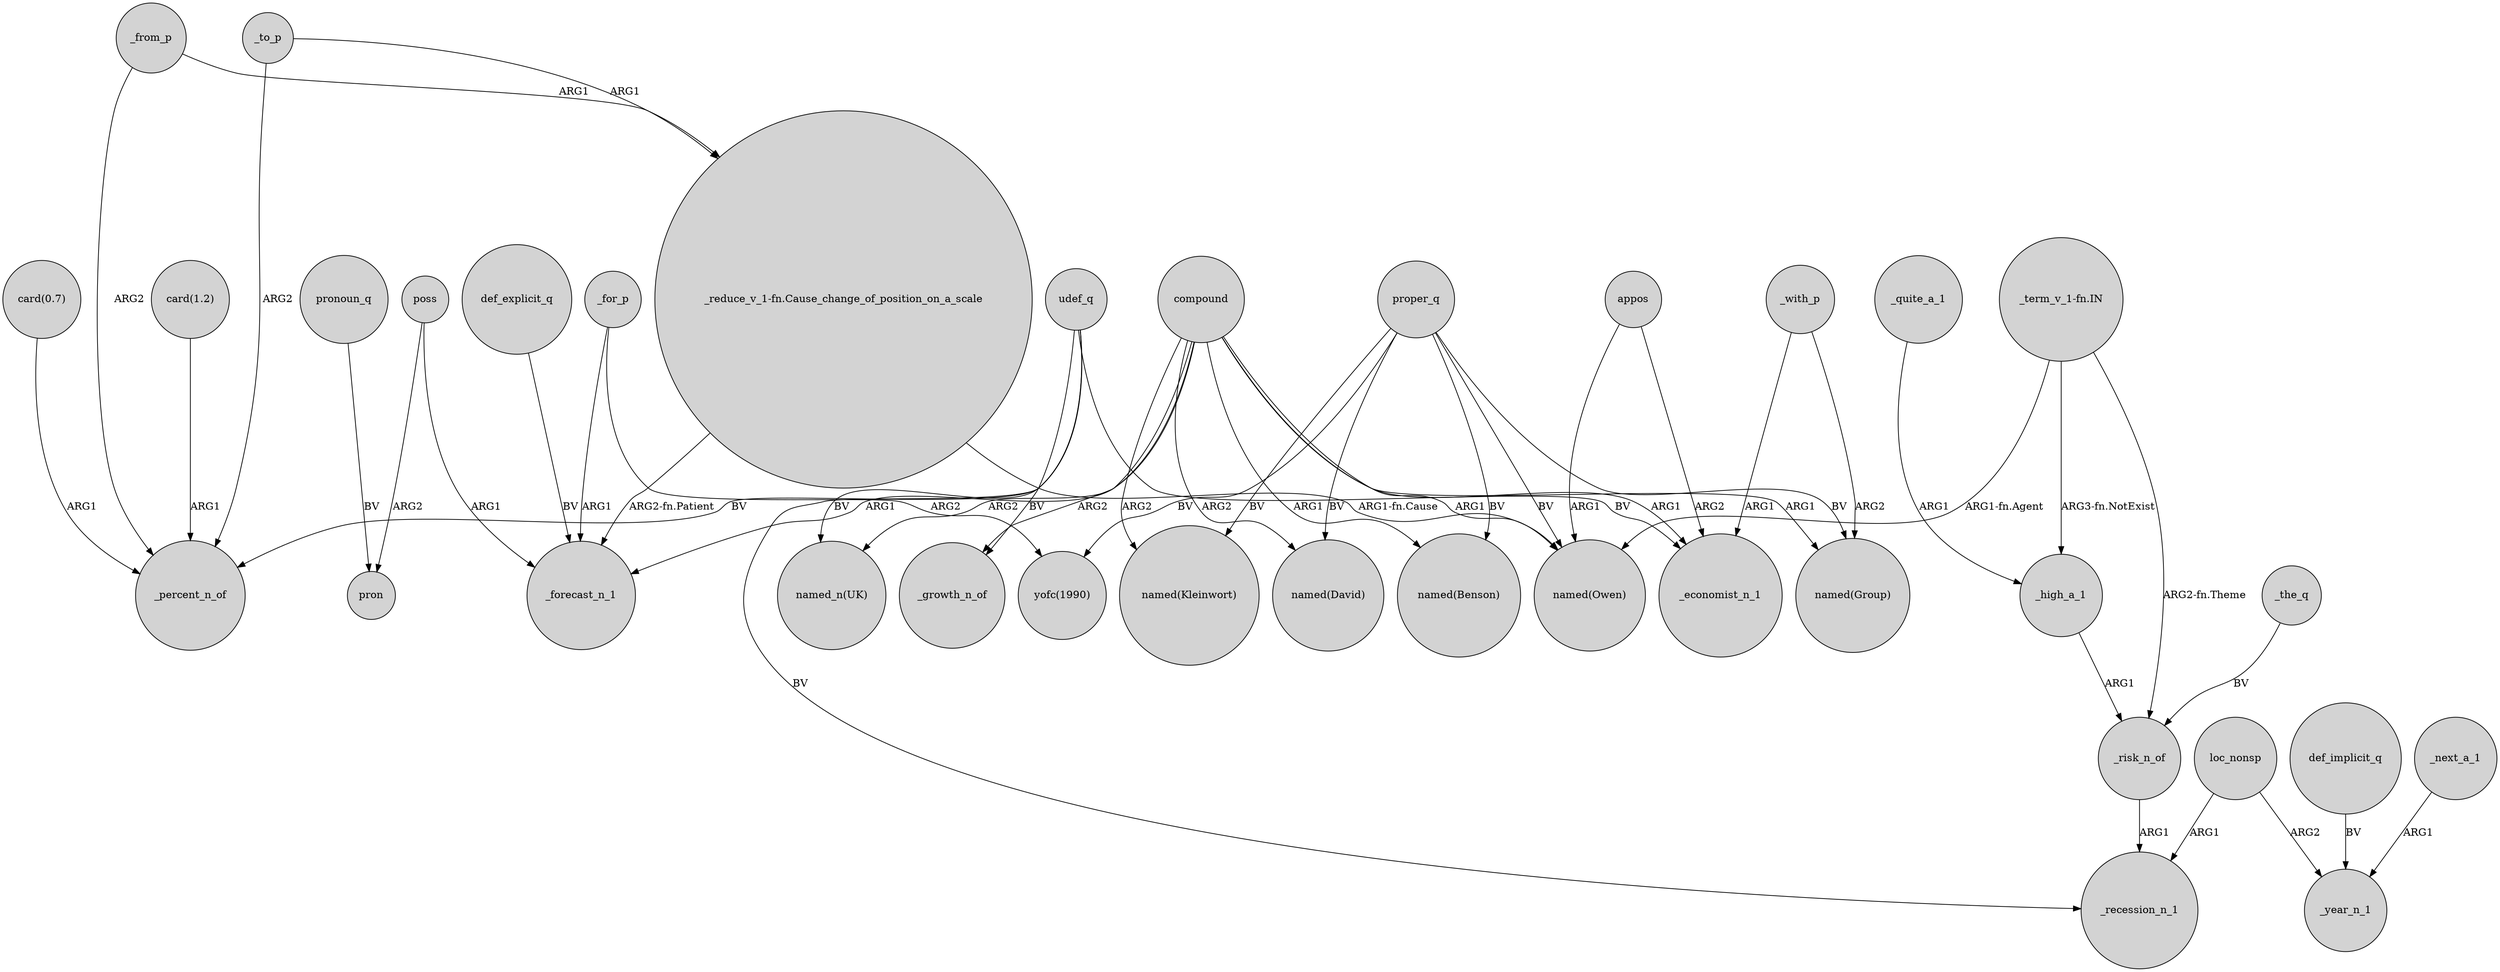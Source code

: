digraph {
	node [shape=circle style=filled]
	proper_q -> "named(Benson)" [label=BV]
	udef_q -> "named_n(UK)" [label=BV]
	_high_a_1 -> _risk_n_of [label=ARG1]
	_for_p -> _forecast_n_1 [label=ARG1]
	poss -> _forecast_n_1 [label=ARG1]
	poss -> pron [label=ARG2]
	"card(0.7)" -> _percent_n_of [label=ARG1]
	def_implicit_q -> _year_n_1 [label=BV]
	appos -> _economist_n_1 [label=ARG2]
	"_term_v_1-fn.IN" -> _risk_n_of [label="ARG2-fn.Theme"]
	"_term_v_1-fn.IN" -> "named(Owen)" [label="ARG1-fn.Agent"]
	udef_q -> _economist_n_1 [label=BV]
	compound -> "named(Kleinwort)" [label=ARG2]
	compound -> _growth_n_of [label=ARG2]
	"_reduce_v_1-fn.Cause_change_of_position_on_a_scale" -> _forecast_n_1 [label="ARG2-fn.Patient"]
	proper_q -> "yofc(1990)" [label=BV]
	proper_q -> "named(Kleinwort)" [label=BV]
	compound -> "named(Group)" [label=ARG1]
	loc_nonsp -> _recession_n_1 [label=ARG1]
	compound -> _economist_n_1 [label=ARG1]
	_quite_a_1 -> _high_a_1 [label=ARG1]
	_with_p -> _economist_n_1 [label=ARG1]
	pronoun_q -> pron [label=BV]
	"_term_v_1-fn.IN" -> _high_a_1 [label="ARG3-fn.NotExist"]
	_from_p -> "_reduce_v_1-fn.Cause_change_of_position_on_a_scale" [label=ARG1]
	_with_p -> "named(Group)" [label=ARG2]
	compound -> "named(Owen)" [label=ARG1]
	compound -> "named(David)" [label=ARG2]
	"card(1.2)" -> _percent_n_of [label=ARG1]
	udef_q -> _recession_n_1 [label=BV]
	compound -> "named_n(UK)" [label=ARG2]
	_next_a_1 -> _year_n_1 [label=ARG1]
	appos -> "named(Owen)" [label=ARG1]
	loc_nonsp -> _year_n_1 [label=ARG2]
	compound -> "named(Benson)" [label=ARG1]
	_to_p -> "_reduce_v_1-fn.Cause_change_of_position_on_a_scale" [label=ARG1]
	_to_p -> _percent_n_of [label=ARG2]
	compound -> _forecast_n_1 [label=ARG1]
	_for_p -> "yofc(1990)" [label=ARG2]
	def_explicit_q -> _forecast_n_1 [label=BV]
	_from_p -> _percent_n_of [label=ARG2]
	proper_q -> "named(Group)" [label=BV]
	"_reduce_v_1-fn.Cause_change_of_position_on_a_scale" -> "named(Owen)" [label="ARG1-fn.Cause"]
	udef_q -> _percent_n_of [label=BV]
	_risk_n_of -> _recession_n_1 [label=ARG1]
	proper_q -> "named(David)" [label=BV]
	udef_q -> _growth_n_of [label=BV]
	proper_q -> "named(Owen)" [label=BV]
	_the_q -> _risk_n_of [label=BV]
}
